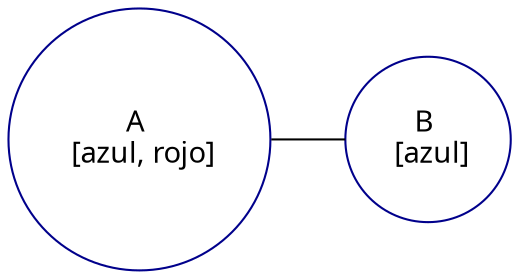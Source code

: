 graph graphname {
	node [shape=circle fontname=monokai color=blue4];
	rankdir="LR";
	A [label = "A \n [azul, rojo]"];
	B [label = "B \n [azul]"];
	A -- B;
}